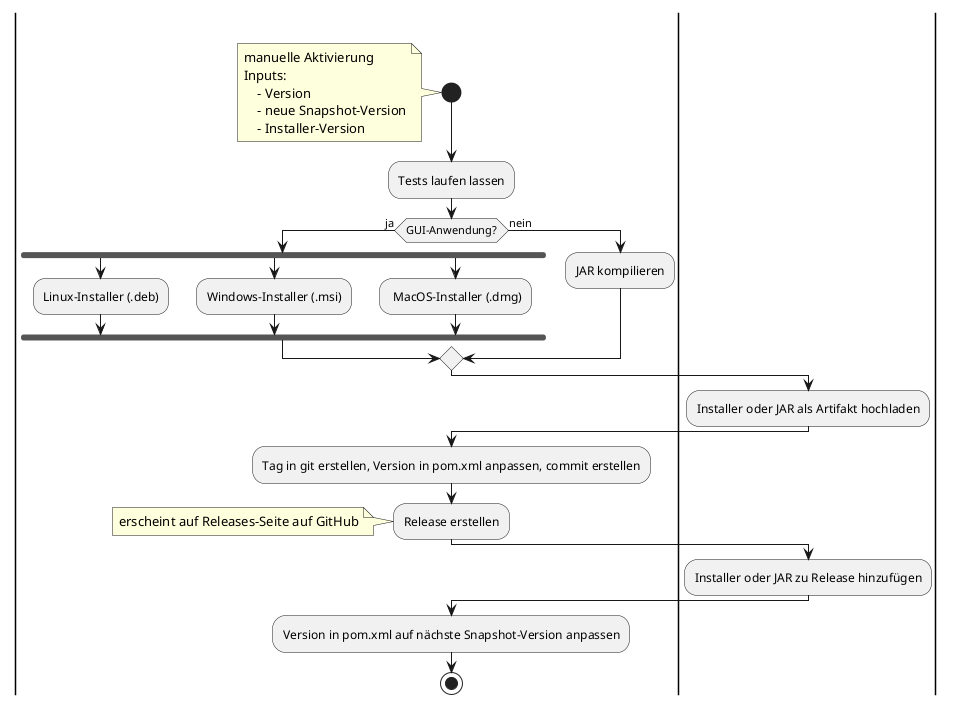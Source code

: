 @startuml release

'(blank character at end of next line)
|main|⠀
start

note
    manuelle Aktivierung
    Inputs:
        - Version
        - neue Snapshot-Version
        - Installer-Version
end note

:Tests laufen lassen;

if (GUI-Anwendung?) then (ja)
    fork
        :Linux-Installer (.deb);
    fork again
        :Windows-Installer (.msi);
    fork again
        : MacOS-Installer (.dmg);
    end fork
else (nein)
    :JAR kompilieren;
endif
'(blank character at end of next line)
|artifacts|⠀
:Installer oder JAR als Artifakt hochladen;
|main|

:Tag in git erstellen, Version in pom.xml anpassen, commit erstellen;

:Release erstellen;
note
    erscheint auf Releases-Seite auf GitHub
end note

|artifacts|
:Installer oder JAR zu Release hinzufügen;
|main|

:Version in pom.xml auf nächste Snapshot-Version anpassen;

stop

@enduml
